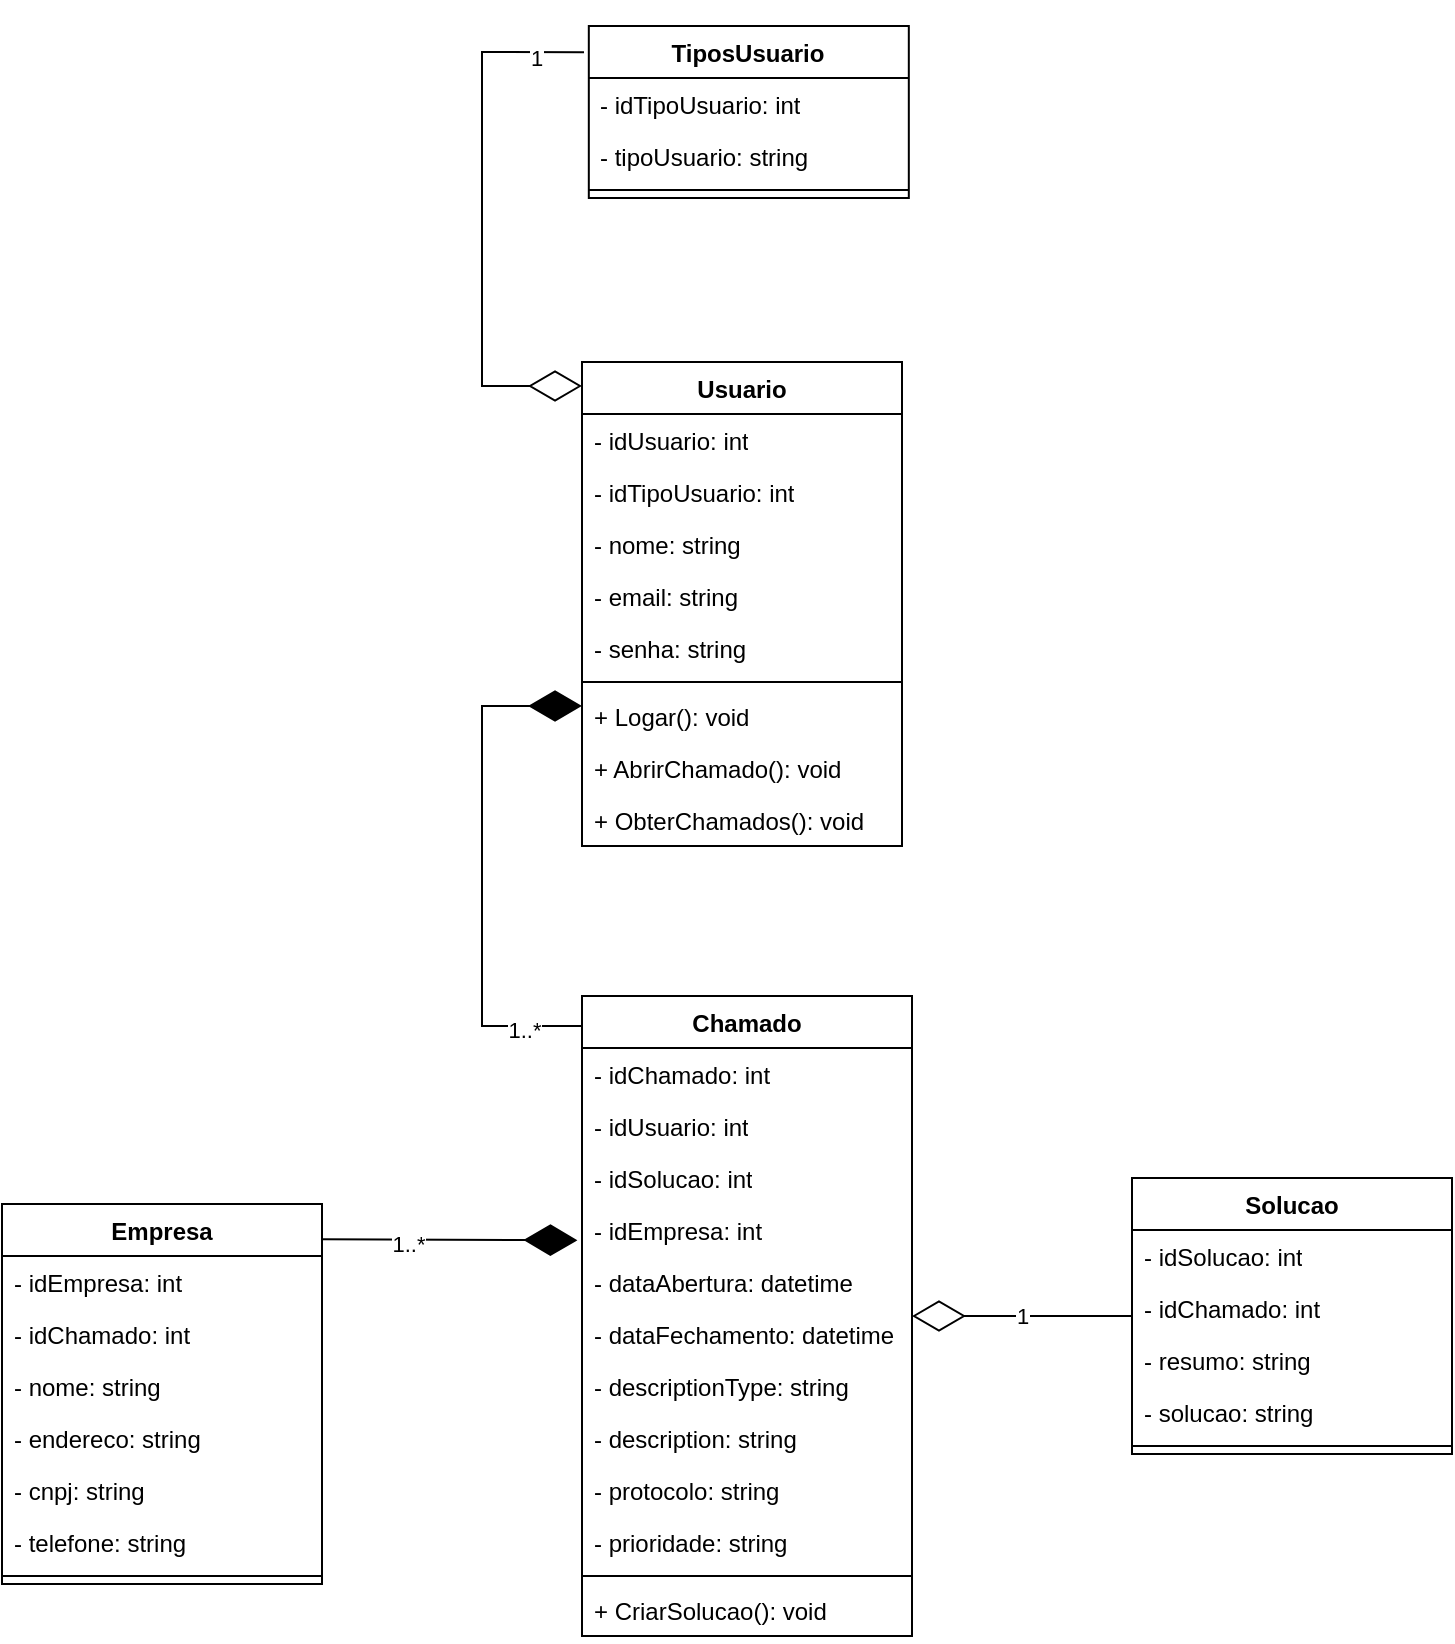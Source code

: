<mxfile version="24.7.6">
  <diagram name="Página-1" id="XQrjG7EQYZMPIKnqs4ta">
    <mxGraphModel dx="4070" dy="1540" grid="1" gridSize="10" guides="1" tooltips="1" connect="1" arrows="1" fold="1" page="1" pageScale="1" pageWidth="850" pageHeight="1100" math="0" shadow="0">
      <root>
        <mxCell id="0" />
        <mxCell id="1" parent="0" />
        <mxCell id="6cYH4gRbAnjl7MAj5hTC-1" value="TiposUsuario" style="swimlane;fontStyle=1;align=center;verticalAlign=top;childLayout=stackLayout;horizontal=1;startSize=26;horizontalStack=0;resizeParent=1;resizeParentMax=0;resizeLast=0;collapsible=1;marginBottom=0;whiteSpace=wrap;html=1;" parent="1" vertex="1">
          <mxGeometry x="358.41" y="174" width="160" height="86" as="geometry" />
        </mxCell>
        <mxCell id="6cYH4gRbAnjl7MAj5hTC-2" value="- idTipoUsuario: int" style="text;strokeColor=none;fillColor=none;align=left;verticalAlign=top;spacingLeft=4;spacingRight=4;overflow=hidden;rotatable=0;points=[[0,0.5],[1,0.5]];portConstraint=eastwest;whiteSpace=wrap;html=1;" parent="6cYH4gRbAnjl7MAj5hTC-1" vertex="1">
          <mxGeometry y="26" width="160" height="26" as="geometry" />
        </mxCell>
        <mxCell id="6cYH4gRbAnjl7MAj5hTC-3" value="- tipoUsuario: string" style="text;strokeColor=none;fillColor=none;align=left;verticalAlign=top;spacingLeft=4;spacingRight=4;overflow=hidden;rotatable=0;points=[[0,0.5],[1,0.5]];portConstraint=eastwest;whiteSpace=wrap;html=1;" parent="6cYH4gRbAnjl7MAj5hTC-1" vertex="1">
          <mxGeometry y="52" width="160" height="26" as="geometry" />
        </mxCell>
        <mxCell id="6cYH4gRbAnjl7MAj5hTC-4" value="" style="line;strokeWidth=1;fillColor=none;align=left;verticalAlign=middle;spacingTop=-1;spacingLeft=3;spacingRight=3;rotatable=0;labelPosition=right;points=[];portConstraint=eastwest;strokeColor=inherit;" parent="6cYH4gRbAnjl7MAj5hTC-1" vertex="1">
          <mxGeometry y="78" width="160" height="8" as="geometry" />
        </mxCell>
        <mxCell id="6cYH4gRbAnjl7MAj5hTC-5" value="Usuario" style="swimlane;fontStyle=1;align=center;verticalAlign=top;childLayout=stackLayout;horizontal=1;startSize=26;horizontalStack=0;resizeParent=1;resizeParentMax=0;resizeLast=0;collapsible=1;marginBottom=0;whiteSpace=wrap;html=1;" parent="1" vertex="1">
          <mxGeometry x="355" y="342" width="160" height="242" as="geometry" />
        </mxCell>
        <mxCell id="6cYH4gRbAnjl7MAj5hTC-6" value="- idUsuario: int" style="text;strokeColor=none;fillColor=none;align=left;verticalAlign=top;spacingLeft=4;spacingRight=4;overflow=hidden;rotatable=0;points=[[0,0.5],[1,0.5]];portConstraint=eastwest;whiteSpace=wrap;html=1;" parent="6cYH4gRbAnjl7MAj5hTC-5" vertex="1">
          <mxGeometry y="26" width="160" height="26" as="geometry" />
        </mxCell>
        <mxCell id="6cYH4gRbAnjl7MAj5hTC-8" value="- idTipoUsuario: int" style="text;strokeColor=none;fillColor=none;align=left;verticalAlign=top;spacingLeft=4;spacingRight=4;overflow=hidden;rotatable=0;points=[[0,0.5],[1,0.5]];portConstraint=eastwest;whiteSpace=wrap;html=1;" parent="6cYH4gRbAnjl7MAj5hTC-5" vertex="1">
          <mxGeometry y="52" width="160" height="26" as="geometry" />
        </mxCell>
        <mxCell id="6cYH4gRbAnjl7MAj5hTC-9" value="- nome: string" style="text;strokeColor=none;fillColor=none;align=left;verticalAlign=top;spacingLeft=4;spacingRight=4;overflow=hidden;rotatable=0;points=[[0,0.5],[1,0.5]];portConstraint=eastwest;whiteSpace=wrap;html=1;" parent="6cYH4gRbAnjl7MAj5hTC-5" vertex="1">
          <mxGeometry y="78" width="160" height="26" as="geometry" />
        </mxCell>
        <mxCell id="6cYH4gRbAnjl7MAj5hTC-77" value="- email: string" style="text;strokeColor=none;fillColor=none;align=left;verticalAlign=top;spacingLeft=4;spacingRight=4;overflow=hidden;rotatable=0;points=[[0,0.5],[1,0.5]];portConstraint=eastwest;whiteSpace=wrap;html=1;" parent="6cYH4gRbAnjl7MAj5hTC-5" vertex="1">
          <mxGeometry y="104" width="160" height="26" as="geometry" />
        </mxCell>
        <mxCell id="6cYH4gRbAnjl7MAj5hTC-10" value="- senha: string" style="text;strokeColor=none;fillColor=none;align=left;verticalAlign=top;spacingLeft=4;spacingRight=4;overflow=hidden;rotatable=0;points=[[0,0.5],[1,0.5]];portConstraint=eastwest;whiteSpace=wrap;html=1;" parent="6cYH4gRbAnjl7MAj5hTC-5" vertex="1">
          <mxGeometry y="130" width="160" height="26" as="geometry" />
        </mxCell>
        <mxCell id="6cYH4gRbAnjl7MAj5hTC-11" value="" style="line;strokeWidth=1;fillColor=none;align=left;verticalAlign=middle;spacingTop=-1;spacingLeft=3;spacingRight=3;rotatable=0;labelPosition=right;points=[];portConstraint=eastwest;strokeColor=inherit;" parent="6cYH4gRbAnjl7MAj5hTC-5" vertex="1">
          <mxGeometry y="156" width="160" height="8" as="geometry" />
        </mxCell>
        <mxCell id="6cYH4gRbAnjl7MAj5hTC-13" value="+ Logar(): void" style="text;strokeColor=none;fillColor=none;align=left;verticalAlign=top;spacingLeft=4;spacingRight=4;overflow=hidden;rotatable=0;points=[[0,0.5],[1,0.5]];portConstraint=eastwest;whiteSpace=wrap;html=1;" parent="6cYH4gRbAnjl7MAj5hTC-5" vertex="1">
          <mxGeometry y="164" width="160" height="26" as="geometry" />
        </mxCell>
        <mxCell id="6cYH4gRbAnjl7MAj5hTC-81" value="+ AbrirChamado(): void" style="text;strokeColor=none;fillColor=none;align=left;verticalAlign=top;spacingLeft=4;spacingRight=4;overflow=hidden;rotatable=0;points=[[0,0.5],[1,0.5]];portConstraint=eastwest;whiteSpace=wrap;html=1;" parent="6cYH4gRbAnjl7MAj5hTC-5" vertex="1">
          <mxGeometry y="190" width="160" height="26" as="geometry" />
        </mxCell>
        <mxCell id="6cYH4gRbAnjl7MAj5hTC-14" value="+ ObterChamados(): void" style="text;strokeColor=none;fillColor=none;align=left;verticalAlign=top;spacingLeft=4;spacingRight=4;overflow=hidden;rotatable=0;points=[[0,0.5],[1,0.5]];portConstraint=eastwest;whiteSpace=wrap;html=1;" parent="6cYH4gRbAnjl7MAj5hTC-5" vertex="1">
          <mxGeometry y="216" width="160" height="26" as="geometry" />
        </mxCell>
        <mxCell id="6cYH4gRbAnjl7MAj5hTC-15" value="Chamado" style="swimlane;fontStyle=1;align=center;verticalAlign=top;childLayout=stackLayout;horizontal=1;startSize=26;horizontalStack=0;resizeParent=1;resizeParentMax=0;resizeLast=0;collapsible=1;marginBottom=0;whiteSpace=wrap;html=1;" parent="1" vertex="1">
          <mxGeometry x="355" y="659" width="165" height="320" as="geometry" />
        </mxCell>
        <mxCell id="6cYH4gRbAnjl7MAj5hTC-16" value="- idChamado: int" style="text;strokeColor=none;fillColor=none;align=left;verticalAlign=top;spacingLeft=4;spacingRight=4;overflow=hidden;rotatable=0;points=[[0,0.5],[1,0.5]];portConstraint=eastwest;whiteSpace=wrap;html=1;" parent="6cYH4gRbAnjl7MAj5hTC-15" vertex="1">
          <mxGeometry y="26" width="165" height="26" as="geometry" />
        </mxCell>
        <mxCell id="2QIfvaXkCpZkTIK2MLRV-1" value="- idUsuario: int" style="text;strokeColor=none;fillColor=none;align=left;verticalAlign=top;spacingLeft=4;spacingRight=4;overflow=hidden;rotatable=0;points=[[0,0.5],[1,0.5]];portConstraint=eastwest;whiteSpace=wrap;html=1;" vertex="1" parent="6cYH4gRbAnjl7MAj5hTC-15">
          <mxGeometry y="52" width="165" height="26" as="geometry" />
        </mxCell>
        <mxCell id="6cYH4gRbAnjl7MAj5hTC-17" value="- idSolucao: int" style="text;strokeColor=none;fillColor=none;align=left;verticalAlign=top;spacingLeft=4;spacingRight=4;overflow=hidden;rotatable=0;points=[[0,0.5],[1,0.5]];portConstraint=eastwest;whiteSpace=wrap;html=1;" parent="6cYH4gRbAnjl7MAj5hTC-15" vertex="1">
          <mxGeometry y="78" width="165" height="26" as="geometry" />
        </mxCell>
        <mxCell id="6cYH4gRbAnjl7MAj5hTC-18" value="- idEmpresa: int" style="text;strokeColor=none;fillColor=none;align=left;verticalAlign=top;spacingLeft=4;spacingRight=4;overflow=hidden;rotatable=0;points=[[0,0.5],[1,0.5]];portConstraint=eastwest;whiteSpace=wrap;html=1;" parent="6cYH4gRbAnjl7MAj5hTC-15" vertex="1">
          <mxGeometry y="104" width="165" height="26" as="geometry" />
        </mxCell>
        <mxCell id="6cYH4gRbAnjl7MAj5hTC-19" value="- dataAbertura: datetime" style="text;strokeColor=none;fillColor=none;align=left;verticalAlign=top;spacingLeft=4;spacingRight=4;overflow=hidden;rotatable=0;points=[[0,0.5],[1,0.5]];portConstraint=eastwest;whiteSpace=wrap;html=1;" parent="6cYH4gRbAnjl7MAj5hTC-15" vertex="1">
          <mxGeometry y="130" width="165" height="26" as="geometry" />
        </mxCell>
        <mxCell id="6cYH4gRbAnjl7MAj5hTC-20" value="- dataFechamento: datetime" style="text;strokeColor=none;fillColor=none;align=left;verticalAlign=top;spacingLeft=4;spacingRight=4;overflow=hidden;rotatable=0;points=[[0,0.5],[1,0.5]];portConstraint=eastwest;whiteSpace=wrap;html=1;" parent="6cYH4gRbAnjl7MAj5hTC-15" vertex="1">
          <mxGeometry y="156" width="165" height="26" as="geometry" />
        </mxCell>
        <mxCell id="6cYH4gRbAnjl7MAj5hTC-79" value="- descriptionType: string" style="text;strokeColor=none;fillColor=none;align=left;verticalAlign=top;spacingLeft=4;spacingRight=4;overflow=hidden;rotatable=0;points=[[0,0.5],[1,0.5]];portConstraint=eastwest;whiteSpace=wrap;html=1;" parent="6cYH4gRbAnjl7MAj5hTC-15" vertex="1">
          <mxGeometry y="182" width="165" height="26" as="geometry" />
        </mxCell>
        <mxCell id="6cYH4gRbAnjl7MAj5hTC-80" value="- description: string" style="text;strokeColor=none;fillColor=none;align=left;verticalAlign=top;spacingLeft=4;spacingRight=4;overflow=hidden;rotatable=0;points=[[0,0.5],[1,0.5]];portConstraint=eastwest;whiteSpace=wrap;html=1;" parent="6cYH4gRbAnjl7MAj5hTC-15" vertex="1">
          <mxGeometry y="208" width="165" height="26" as="geometry" />
        </mxCell>
        <mxCell id="6cYH4gRbAnjl7MAj5hTC-78" value="- protocolo: string" style="text;strokeColor=none;fillColor=none;align=left;verticalAlign=top;spacingLeft=4;spacingRight=4;overflow=hidden;rotatable=0;points=[[0,0.5],[1,0.5]];portConstraint=eastwest;whiteSpace=wrap;html=1;" parent="6cYH4gRbAnjl7MAj5hTC-15" vertex="1">
          <mxGeometry y="234" width="165" height="26" as="geometry" />
        </mxCell>
        <mxCell id="6cYH4gRbAnjl7MAj5hTC-21" value="- prioridade: string" style="text;strokeColor=none;fillColor=none;align=left;verticalAlign=top;spacingLeft=4;spacingRight=4;overflow=hidden;rotatable=0;points=[[0,0.5],[1,0.5]];portConstraint=eastwest;whiteSpace=wrap;html=1;" parent="6cYH4gRbAnjl7MAj5hTC-15" vertex="1">
          <mxGeometry y="260" width="165" height="26" as="geometry" />
        </mxCell>
        <mxCell id="6cYH4gRbAnjl7MAj5hTC-23" value="" style="line;strokeWidth=1;fillColor=none;align=left;verticalAlign=middle;spacingTop=-1;spacingLeft=3;spacingRight=3;rotatable=0;labelPosition=right;points=[];portConstraint=eastwest;strokeColor=inherit;" parent="6cYH4gRbAnjl7MAj5hTC-15" vertex="1">
          <mxGeometry y="286" width="165" height="8" as="geometry" />
        </mxCell>
        <mxCell id="6cYH4gRbAnjl7MAj5hTC-25" value="+ CriarSolucao(): void" style="text;strokeColor=none;fillColor=none;align=left;verticalAlign=top;spacingLeft=4;spacingRight=4;overflow=hidden;rotatable=0;points=[[0,0.5],[1,0.5]];portConstraint=eastwest;whiteSpace=wrap;html=1;" parent="6cYH4gRbAnjl7MAj5hTC-15" vertex="1">
          <mxGeometry y="294" width="165" height="26" as="geometry" />
        </mxCell>
        <mxCell id="6cYH4gRbAnjl7MAj5hTC-26" value="Solucao" style="swimlane;fontStyle=1;align=center;verticalAlign=top;childLayout=stackLayout;horizontal=1;startSize=26;horizontalStack=0;resizeParent=1;resizeParentMax=0;resizeLast=0;collapsible=1;marginBottom=0;whiteSpace=wrap;html=1;" parent="1" vertex="1">
          <mxGeometry x="630" y="750" width="160" height="138" as="geometry" />
        </mxCell>
        <mxCell id="6cYH4gRbAnjl7MAj5hTC-27" value="- idSolucao: int" style="text;strokeColor=none;fillColor=none;align=left;verticalAlign=top;spacingLeft=4;spacingRight=4;overflow=hidden;rotatable=0;points=[[0,0.5],[1,0.5]];portConstraint=eastwest;whiteSpace=wrap;html=1;" parent="6cYH4gRbAnjl7MAj5hTC-26" vertex="1">
          <mxGeometry y="26" width="160" height="26" as="geometry" />
        </mxCell>
        <mxCell id="6cYH4gRbAnjl7MAj5hTC-28" value="- idChamado: int" style="text;strokeColor=none;fillColor=none;align=left;verticalAlign=top;spacingLeft=4;spacingRight=4;overflow=hidden;rotatable=0;points=[[0,0.5],[1,0.5]];portConstraint=eastwest;whiteSpace=wrap;html=1;" parent="6cYH4gRbAnjl7MAj5hTC-26" vertex="1">
          <mxGeometry y="52" width="160" height="26" as="geometry" />
        </mxCell>
        <mxCell id="6cYH4gRbAnjl7MAj5hTC-29" value="- resumo: string" style="text;strokeColor=none;fillColor=none;align=left;verticalAlign=top;spacingLeft=4;spacingRight=4;overflow=hidden;rotatable=0;points=[[0,0.5],[1,0.5]];portConstraint=eastwest;whiteSpace=wrap;html=1;" parent="6cYH4gRbAnjl7MAj5hTC-26" vertex="1">
          <mxGeometry y="78" width="160" height="26" as="geometry" />
        </mxCell>
        <mxCell id="6cYH4gRbAnjl7MAj5hTC-30" value="- solucao: string" style="text;strokeColor=none;fillColor=none;align=left;verticalAlign=top;spacingLeft=4;spacingRight=4;overflow=hidden;rotatable=0;points=[[0,0.5],[1,0.5]];portConstraint=eastwest;whiteSpace=wrap;html=1;" parent="6cYH4gRbAnjl7MAj5hTC-26" vertex="1">
          <mxGeometry y="104" width="160" height="26" as="geometry" />
        </mxCell>
        <mxCell id="6cYH4gRbAnjl7MAj5hTC-32" value="" style="line;strokeWidth=1;fillColor=none;align=left;verticalAlign=middle;spacingTop=-1;spacingLeft=3;spacingRight=3;rotatable=0;labelPosition=right;points=[];portConstraint=eastwest;strokeColor=inherit;" parent="6cYH4gRbAnjl7MAj5hTC-26" vertex="1">
          <mxGeometry y="130" width="160" height="8" as="geometry" />
        </mxCell>
        <mxCell id="6cYH4gRbAnjl7MAj5hTC-33" value="Empresa" style="swimlane;fontStyle=1;align=center;verticalAlign=top;childLayout=stackLayout;horizontal=1;startSize=26;horizontalStack=0;resizeParent=1;resizeParentMax=0;resizeLast=0;collapsible=1;marginBottom=0;whiteSpace=wrap;html=1;" parent="1" vertex="1">
          <mxGeometry x="65" y="763" width="160" height="190" as="geometry" />
        </mxCell>
        <mxCell id="6cYH4gRbAnjl7MAj5hTC-34" value="- idEmpresa: int" style="text;strokeColor=none;fillColor=none;align=left;verticalAlign=top;spacingLeft=4;spacingRight=4;overflow=hidden;rotatable=0;points=[[0,0.5],[1,0.5]];portConstraint=eastwest;whiteSpace=wrap;html=1;" parent="6cYH4gRbAnjl7MAj5hTC-33" vertex="1">
          <mxGeometry y="26" width="160" height="26" as="geometry" />
        </mxCell>
        <mxCell id="6cYH4gRbAnjl7MAj5hTC-35" value="- idChamado: int" style="text;strokeColor=none;fillColor=none;align=left;verticalAlign=top;spacingLeft=4;spacingRight=4;overflow=hidden;rotatable=0;points=[[0,0.5],[1,0.5]];portConstraint=eastwest;whiteSpace=wrap;html=1;" parent="6cYH4gRbAnjl7MAj5hTC-33" vertex="1">
          <mxGeometry y="52" width="160" height="26" as="geometry" />
        </mxCell>
        <mxCell id="6cYH4gRbAnjl7MAj5hTC-36" value="- nome: string" style="text;strokeColor=none;fillColor=none;align=left;verticalAlign=top;spacingLeft=4;spacingRight=4;overflow=hidden;rotatable=0;points=[[0,0.5],[1,0.5]];portConstraint=eastwest;whiteSpace=wrap;html=1;" parent="6cYH4gRbAnjl7MAj5hTC-33" vertex="1">
          <mxGeometry y="78" width="160" height="26" as="geometry" />
        </mxCell>
        <mxCell id="6cYH4gRbAnjl7MAj5hTC-82" value="- endereco: string" style="text;strokeColor=none;fillColor=none;align=left;verticalAlign=top;spacingLeft=4;spacingRight=4;overflow=hidden;rotatable=0;points=[[0,0.5],[1,0.5]];portConstraint=eastwest;whiteSpace=wrap;html=1;" parent="6cYH4gRbAnjl7MAj5hTC-33" vertex="1">
          <mxGeometry y="104" width="160" height="26" as="geometry" />
        </mxCell>
        <mxCell id="6cYH4gRbAnjl7MAj5hTC-37" value="- cnpj: string" style="text;strokeColor=none;fillColor=none;align=left;verticalAlign=top;spacingLeft=4;spacingRight=4;overflow=hidden;rotatable=0;points=[[0,0.5],[1,0.5]];portConstraint=eastwest;whiteSpace=wrap;html=1;" parent="6cYH4gRbAnjl7MAj5hTC-33" vertex="1">
          <mxGeometry y="130" width="160" height="26" as="geometry" />
        </mxCell>
        <mxCell id="6cYH4gRbAnjl7MAj5hTC-83" value="- telefone: string" style="text;strokeColor=none;fillColor=none;align=left;verticalAlign=top;spacingLeft=4;spacingRight=4;overflow=hidden;rotatable=0;points=[[0,0.5],[1,0.5]];portConstraint=eastwest;whiteSpace=wrap;html=1;" parent="6cYH4gRbAnjl7MAj5hTC-33" vertex="1">
          <mxGeometry y="156" width="160" height="26" as="geometry" />
        </mxCell>
        <mxCell id="6cYH4gRbAnjl7MAj5hTC-38" value="" style="line;strokeWidth=1;fillColor=none;align=left;verticalAlign=middle;spacingTop=-1;spacingLeft=3;spacingRight=3;rotatable=0;labelPosition=right;points=[];portConstraint=eastwest;strokeColor=inherit;" parent="6cYH4gRbAnjl7MAj5hTC-33" vertex="1">
          <mxGeometry y="182" width="160" height="8" as="geometry" />
        </mxCell>
        <mxCell id="6cYH4gRbAnjl7MAj5hTC-63" value="" style="endArrow=diamondThin;endFill=1;endSize=24;html=1;rounded=0;" parent="1" edge="1">
          <mxGeometry width="160" relative="1" as="geometry">
            <mxPoint x="355" y="674" as="sourcePoint" />
            <mxPoint x="355" y="514" as="targetPoint" />
            <Array as="points">
              <mxPoint x="305" y="674" />
              <mxPoint x="305" y="594" />
              <mxPoint x="305" y="514" />
            </Array>
          </mxGeometry>
        </mxCell>
        <mxCell id="6cYH4gRbAnjl7MAj5hTC-64" value="1..*" style="edgeLabel;html=1;align=center;verticalAlign=middle;resizable=0;points=[];" parent="6cYH4gRbAnjl7MAj5hTC-63" vertex="1" connectable="0">
          <mxGeometry x="-0.776" y="2" relative="1" as="geometry">
            <mxPoint as="offset" />
          </mxGeometry>
        </mxCell>
        <mxCell id="6cYH4gRbAnjl7MAj5hTC-65" value="" style="endArrow=diamondThin;endFill=0;endSize=24;html=1;rounded=0;exitX=-0.015;exitY=0.153;exitDx=0;exitDy=0;exitPerimeter=0;" parent="1" source="6cYH4gRbAnjl7MAj5hTC-1" edge="1">
          <mxGeometry width="160" relative="1" as="geometry">
            <mxPoint x="195" y="354" as="sourcePoint" />
            <mxPoint x="355" y="354" as="targetPoint" />
            <Array as="points">
              <mxPoint x="305" y="187" />
              <mxPoint x="305" y="354" />
            </Array>
          </mxGeometry>
        </mxCell>
        <mxCell id="6cYH4gRbAnjl7MAj5hTC-66" value="1" style="edgeLabel;html=1;align=center;verticalAlign=middle;resizable=0;points=[];" parent="6cYH4gRbAnjl7MAj5hTC-65" vertex="1" connectable="0">
          <mxGeometry x="-0.821" y="3" relative="1" as="geometry">
            <mxPoint as="offset" />
          </mxGeometry>
        </mxCell>
        <mxCell id="6cYH4gRbAnjl7MAj5hTC-69" value="" style="endArrow=diamondThin;endFill=1;endSize=24;html=1;rounded=0;exitX=0.997;exitY=0.093;exitDx=0;exitDy=0;entryX=-0.014;entryY=0.698;entryDx=0;entryDy=0;exitPerimeter=0;entryPerimeter=0;" parent="1" source="6cYH4gRbAnjl7MAj5hTC-33" target="6cYH4gRbAnjl7MAj5hTC-18" edge="1">
          <mxGeometry width="160" relative="1" as="geometry">
            <mxPoint x="-205" y="654.0" as="sourcePoint" />
            <mxPoint x="355" y="760.76" as="targetPoint" />
          </mxGeometry>
        </mxCell>
        <mxCell id="6cYH4gRbAnjl7MAj5hTC-70" value="1..*" style="edgeLabel;html=1;align=center;verticalAlign=middle;resizable=0;points=[];" parent="6cYH4gRbAnjl7MAj5hTC-69" vertex="1" connectable="0">
          <mxGeometry x="-0.337" y="-2" relative="1" as="geometry">
            <mxPoint x="1" as="offset" />
          </mxGeometry>
        </mxCell>
        <mxCell id="6cYH4gRbAnjl7MAj5hTC-84" value="1" style="endArrow=diamondThin;endFill=0;endSize=24;html=1;rounded=0;" parent="1" source="6cYH4gRbAnjl7MAj5hTC-26" target="6cYH4gRbAnjl7MAj5hTC-15" edge="1">
          <mxGeometry width="160" relative="1" as="geometry">
            <mxPoint x="540" y="710" as="sourcePoint" />
            <mxPoint x="700" y="710" as="targetPoint" />
          </mxGeometry>
        </mxCell>
      </root>
    </mxGraphModel>
  </diagram>
</mxfile>
